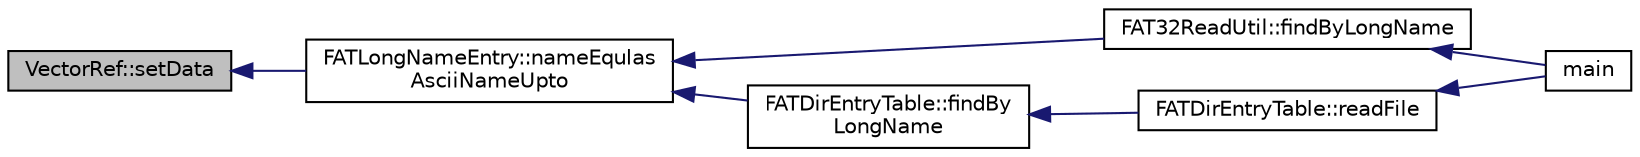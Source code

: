 digraph "VectorRef::setData"
{
  edge [fontname="Helvetica",fontsize="10",labelfontname="Helvetica",labelfontsize="10"];
  node [fontname="Helvetica",fontsize="10",shape=record];
  rankdir="LR";
  Node27 [label="VectorRef::setData",height=0.2,width=0.4,color="black", fillcolor="grey75", style="filled", fontcolor="black"];
  Node27 -> Node28 [dir="back",color="midnightblue",fontsize="10",style="solid",fontname="Helvetica"];
  Node28 [label="FATLongNameEntry::nameEqulas\lAsciiNameUpto",height=0.2,width=0.4,color="black", fillcolor="white", style="filled",URL="$d7/d61/class_f_a_t_long_name_entry.html#a38b2a992b1ace06829ae9f5020c45011"];
  Node28 -> Node29 [dir="back",color="midnightblue",fontsize="10",style="solid",fontname="Helvetica"];
  Node29 [label="FAT32ReadUtil::findByLongName",height=0.2,width=0.4,color="black", fillcolor="white", style="filled",URL="$d5/db1/class_f_a_t32_read_util.html#ab8e4ea1ab59d70f92b681cdac7a5db70"];
  Node29 -> Node30 [dir="back",color="midnightblue",fontsize="10",style="solid",fontname="Helvetica"];
  Node30 [label="main",height=0.2,width=0.4,color="black", fillcolor="white", style="filled",URL="$d2/d27/main__fat__test_8cpp.html#ae66f6b31b5ad750f1fe042a706a4e3d4"];
  Node28 -> Node31 [dir="back",color="midnightblue",fontsize="10",style="solid",fontname="Helvetica"];
  Node31 [label="FATDirEntryTable::findBy\lLongName",height=0.2,width=0.4,color="black", fillcolor="white", style="filled",URL="$d9/d43/class_f_a_t_dir_entry_table.html#aba69868e6197a2f75621eff3d448375b"];
  Node31 -> Node32 [dir="back",color="midnightblue",fontsize="10",style="solid",fontname="Helvetica"];
  Node32 [label="FATDirEntryTable::readFile",height=0.2,width=0.4,color="black", fillcolor="white", style="filled",URL="$d9/d43/class_f_a_t_dir_entry_table.html#a9530e4a8c8ac7be7dd5cf578acef39c9"];
  Node32 -> Node30 [dir="back",color="midnightblue",fontsize="10",style="solid",fontname="Helvetica"];
}
